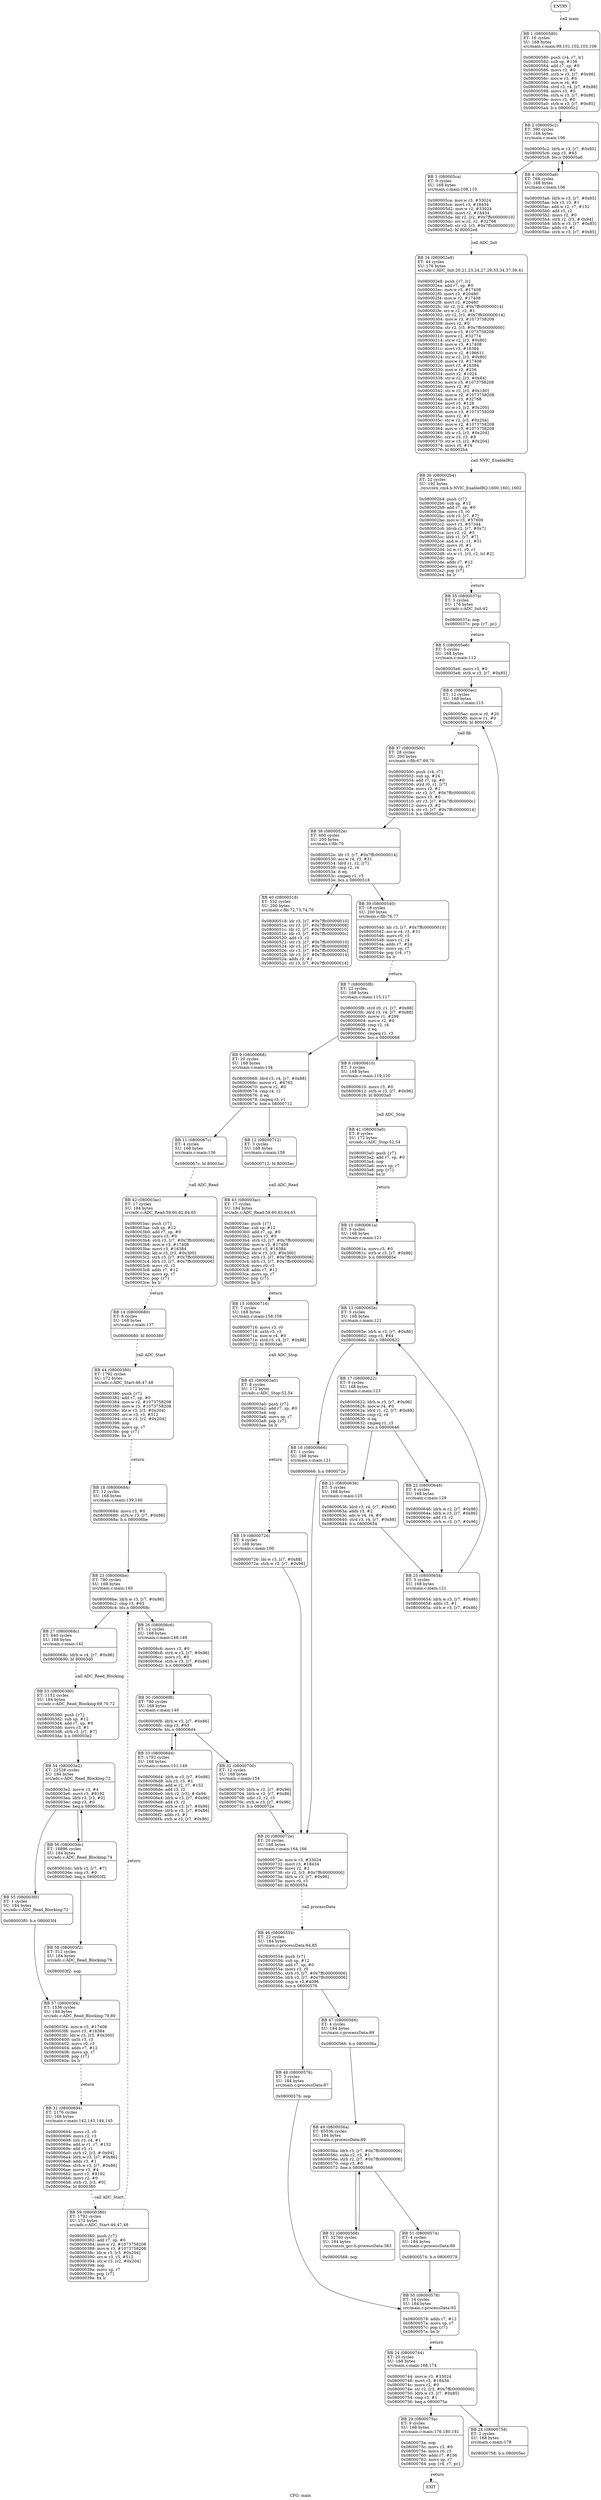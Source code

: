 digraph main {
	graph [bb="0,0,2232,9465",
		bgcolor="#ffffff",
		label="CFG: main\l",
		lheight=0.21,
		lp="1116,11.5",
		lwidth=1.07
	];
	node [label="\N"];
	Node0	 [bgcolor="#ffffff",
		height=0.51389,
		label="{ ENTRY}",
		pos="2091,9446",
		shape=Mrecord,
		width=0.94444];
	Node1	 [bgcolor="#ffffff",
		height=4,
		label="{ BB 1 (08000580)\lET: 16 cycles \lSU: 168 bytes\lsrc/main.c:main:99,101,102,103,106\l|\l0x08000580:  push \{r4, r7, lr\}\l0x08000582:  \
sub sp, #156\l0x08000584:  add r7, sp, #0\l0x08000586:  movs r3, #0\l0x08000588:  strh.w r3, [r7, #0x96]\l0x0800058c:  mov.w r3, #\
0\l0x08000590:  mov.w r4, #0\l0x08000594:  strd r3, r4, [r7, #0x88]\l0x08000598:  movs r3, #0\l0x0800059a:  strh.w r3, [r7, #0x86]\l0x0800059e:  \
movs r3, #0\l0x080005a0:  strb.w r3, [r7, #0x85]\l0x080005a4:  b.n 080005c2\l}",
		pos="2091,9215",
		shape=Mrecord,
		width=3.8958];
	Node0 -> Node1	 [label="call main\l\l",
		lp="2124,9393",
		pos="e,2091,9358.6 2091,9427.8 2091,9413.8 2091,9392.6 2091,9368.9",
		style=dashed];
	Node2	 [bgcolor="#ffffff",
		height=1.9167,
		label="{ BB 2 (080005c2)\lET: 390 cycles \lSU: 168 bytes\lsrc/main.c:main:106\l|\l0x080005c2:  ldrb.w r3, [r7, #0x85]\l0x080005c6:  cmp \
r3, #63\l0x080005c8:  bls.n 080005a6\l}",
		pos="2091,8964",
		shape=Mrecord,
		width=3.7778];
	Node1 -> Node2	 [pos="e,2091,9032.7 2091,9071.3 2091,9061.6 2091,9052 2091,9042.9"];
	Node3	 [bgcolor="#ffffff",
		height=2.9583,
		label="{ BB 3 (080005ca)\lET: 9 cycles \lSU: 168 bytes\lsrc/main.c:main:108,110\l|\l0x080005ca:  mov.w r3, #33024\l0x080005ce:  movt r3, #\
18434\l0x080005d2:  mov.w r2, #33024\l0x080005d6:  movt r2, #18434\l0x080005da:  ldr r2, [r2, #0x7ffc00000010]\l0x080005dc:  orr.w \
r2, r2, #32768\l0x080005e0:  str r2, [r3, #0x7ffc00000010]\l0x080005e2:  bl 80002e8\l}",
		pos="1773,8743",
		shape=Mrecord,
		width=4.5556];
	Node2 -> Node3	 [pos="e,1925.6,8849.1 1992.6,8895.2 1973.9,8882.3 1953.9,8868.6 1933.9,8854.8"];
	Node4	 [bgcolor="#ffffff",
		height=3.1667,
		label="{ BB 4 (080005a6)\lET: 768 cycles \lSU: 168 bytes\lsrc/main.c:main:106\l|\l0x080005a6:  ldrb.w r3, [r7, #0x85]\l0x080005aa:  lsls \
r3, r3, #1\l0x080005ac:  add.w r2, r7, #152\l0x080005b0:  add r3, r2\l0x080005b2:  movs r2, #0\l0x080005b4:  strh r2, [r3, #-0x94]\l0x080005b8:  \
ldrb.w r3, [r7, #0x85]\l0x080005bc:  adds r3, #1\l0x080005be:  strb.w r3, [r7, #0x85]\l}",
		pos="2091,8743",
		shape=Mrecord,
		width=3.7778];
	Node2 -> Node4	 [pos="e,2084.3,8856.6 2084.7,8895.2 2084.5,8886.1 2084.4,8876.5 2084.3,8866.7"];
	Node34	 [bgcolor="#ffffff",
		height=9.8333,
		label="{ BB 34 (080002e8)\lET: 44 cycles \lSU: 176 bytes\lsrc/adc.c:ADC_Init:20,21,23,24,27,29,33,34,37,39,41\l|\l0x080002e8:  push \{r7, \
lr\}\l0x080002ea:  add r7, sp, #0\l0x080002ec:  mov.w r3, #17408\l0x080002f0:  movt r3, #20480\l0x080002f4:  mov.w r2, #17408\l0x080002f8:  \
movt r2, #20480\l0x080002fc:  ldr r2, [r2, #0x7ffc00000014]\l0x080002fe:  orr.w r2, r2, #1\l0x08000302:  str r2, [r3, #0x7ffc00000014]\l0x08000304:  \
mov.w r3, #1073758208\l0x08000308:  movs r2, #0\l0x0800030a:  str r2, [r3, #0x7ffc00000000]\l0x0800030c:  mov.w r3, #1073758208\l0x08000310:  \
movw r2, #32774\l0x08000314:  str.w r2, [r3, #0x80]\l0x08000318:  mov.w r3, #17408\l0x0800031c:  movt r3, #16384\l0x08000320:  mov.w \
r2, #196611\l0x08000324:  str.w r2, [r3, #0x80]\l0x08000328:  mov.w r3, #17408\l0x0800032c:  movt r3, #16384\l0x08000330:  mov.w \
r2, #256\l0x08000334:  movt r2, #1024\l0x08000338:  str.w r2, [r3, #0x84]\l0x0800033c:  mov.w r3, #1073758208\l0x08000340:  movs \
r2, #2\l0x08000342:  str.w r2, [r3, #0x180]\l0x08000346:  mov.w r2, #1073758208\l0x0800034a:  mov.w r3, #32768\l0x0800034e:  movt \
r3, #128\l0x08000352:  str.w r3, [r2, #0x200]\l0x08000356:  mov.w r3, #1073758208\l0x0800035a:  movs r2, #1\l0x0800035c:  str.w \
r2, [r3, #0x204]\l0x08000360:  mov.w r2, #1073758208\l0x08000364:  mov.w r3, #1073758208\l0x08000368:  ldr.w r3, [r3, #0x204]\l0x0800036c:  \
orr.w r3, r3, #8\l0x08000370:  str.w r3, [r2, #0x204]\l0x08000374:  movs r0, #14\l0x08000376:  bl 80002b4\l}",
		pos="1773,8207",
		shape=Mrecord,
		width=5.5556];
	Node3 -> Node34	 [label="call ADC_Init\l\l",
		lp="1821.5,8595",
		pos="e,1773,8560.5 1773,8636.8 1773,8616.5 1773,8594.1 1773,8570.6",
		style=dashed];
	Node4 -> Node2	 [pos="e,2097.3,8895.2 2097.7,8856.6 2097.7,8866.1 2097.6,8875.7 2097.5,8884.9"];
	Node5	 [bgcolor="#ffffff",
		height=1.7083,
		label="{ BB 5 (080005e6)\lET: 5 cycles \lSU: 168 bytes\lsrc/main.c:main:112\l|\l0x080005e6:  movs r3, #0\l0x080005e8:  strb.w r3, [r7, #\
0x85]\l}",
		pos="1773,7117",
		shape=Mrecord,
		width=3.7778];
	Node6	 [bgcolor="#ffffff",
		height=1.9167,
		label="{ BB 6 (080005ec)\lET: 12 cycles \lSU: 168 bytes\lsrc/main.c:main:115\l|\l0x080005ec:  mov.w r0, #20\l0x080005f0:  mov.w r1, #0\l0x080005f4:  \
bl 8000500\l}",
		pos="1773,6948",
		shape=Mrecord,
		width=3.0278];
	Node5 -> Node6	 [pos="e,1773,7016.6 1773,7055.7 1773,7046.3 1773,7036.4 1773,7026.7"];
	Node37	 [bgcolor="#ffffff",
		height=3.5833,
		label="{ BB 37 (08000500)\lET: 28 cycles \lSU: 200 bytes \lsrc/main.c:fib:67,69,70\l|\l0x08000500:  push \{r4, r7\}\l0x08000502:  sub sp, #\
24\l0x08000504:  add r7, sp, #0\l0x08000506:  strd r0, r1, [r7]\l0x0800050a:  movs r3, #1\l0x0800050c:  str r3, [r7, #0x7ffc00000010]\l0x0800050e:  \
movs r3, #0\l0x08000510:  str r3, [r7, #0x7ffc0000000c]\l0x08000512:  movs r3, #2\l0x08000514:  str r3, [r7, #0x7ffc00000014]\l0x08000516:  \
b.n 0800052e\l}",
		pos="1191,6682",
		shape=Mrecord,
		width=4.5625];
	Node6 -> Node37	 [label="call fib\l\l",
		lp="1593.5,6845",
		pos="e,1355.8,6757.7 1663.9,6897.5 1579.9,6859.4 1462.1,6806 1365.1,6762",
		style=dashed];
	Node7	 [bgcolor="#ffffff",
		height=2.9583,
		label="{ BB 7 (080005f8)\lET: 22 cycles \lSU: 168 bytes\lsrc/main.c:main:115,117\l|\l0x080005f8:  strd r0, r1, [r7, #0x88]\l0x080005fc:  \
ldrd r3, r4, [r7, #0x88]\l0x08000600:  movw r1, #299\l0x08000604:  mov.w r2, #0\l0x08000608:  cmp r2, r4\l0x0800060a:  it eq\l0x0800060c:  \
cmpeq r1, r3\l0x0800060e:  bcc.n 08000668\l}",
		pos="1348,5862",
		shape=Mrecord,
		width=3.8403];
	Node8	 [bgcolor="#ffffff",
		height=1.9167,
		label="{ BB 8 (08000610)\lET: 3 cycles\lSU: 168 bytes\lsrc/main.c:main:119,120\l|\l0x08000610:  movs r3, #0\l0x08000612:  strh.w r3, [r7, #\
0x96]\l0x08000616:  bl 80003a0\l}",
		pos="1348,5618",
		shape=Mrecord,
		width=3.7778];
	Node7 -> Node8	 [pos="e,1348,5686.7 1348,5755.9 1348,5736.1 1348,5715.7 1348,5696.9"];
	Node9	 [bgcolor="#ffffff",
		height=2.75,
		label="{ BB 9 (08000668)\lET: 20 cycles \lSU: 168 bytes\lsrc/main.c:main:134\l|\l0x08000668:  ldrd r3, r4, [r7, #0x88]\l0x0800066c:  movw \
r1, #6765\l0x08000670:  mov.w r2, #0\l0x08000674:  cmp r4, r2\l0x08000676:  it eq\l0x08000678:  cmpeq r3, r1\l0x0800067a:  bne.n \
08000712\l}",
		pos="957,5618",
		shape=Mrecord,
		width=3.8958];
	Node7 -> Node9	 [pos="e,1097.7,5706.1 1209.3,5775.2 1175.9,5754.5 1140.1,5732.3 1106.2,5711.4"];
	Node41	 [bgcolor="#ffffff",
		height=2.5417,
		label="{ BB 41 (080003a0)\lET: 8 cycles\lSU: 172 bytes\lsrc/adc.c:ADC_Stop:52,54\l|\l0x080003a0:  push \{r7\}\l0x080003a2:  add r7, sp, #\
0\l0x080003a4:  nop\l0x080003a6:  movs sp, r7\l0x080003a8:  pop \{r7\}\l0x080003aa:  bx lr\l}",
		pos="1348,5359",
		shape=Mrecord,
		width=3];
	Node8 -> Node41	 [label="call ADC_Stop\l\l",
		lp="1399.5,5485",
		pos="e,1348,5450.3 1348,5549.5 1348,5522.2 1348,5490.2 1348,5460.3",
		style=dashed];
	Node11	 [bgcolor="#ffffff",
		height=1.5,
		label="{ BB 11 (0800067c)\lET: 4 cycles \lSU: 168 bytes\lsrc/main.c:main:136\l|\l0x0800067c:  bl 80003ac\l}",
		pos="776,5359",
		shape=Mrecord,
		width=2.6806];
	Node9 -> Node11	 [pos="e,813.21,5412.8 888.31,5519.5 865.1,5486.5 839.86,5450.7 819.19,5421.3"];
	Node12	 [bgcolor="#ffffff",
		height=1.5,
		label="{ BB 12 (08000712)\lET: 3 cycles\lSU: 168 bytes\lsrc/main.c:main:158\l|\l0x08000712:  bl 80003ac\l}",
		pos="957,5195",
		shape=Mrecord,
		width=2.6806];
	Node9 -> Node12	 [pos="e,957,5248.5 957,5519.4 957,5439.1 957,5327.7 957,5258.8"];
	Node10	 [bgcolor="#ffffff",
		height=1.9167,
		label="{ BB 10 (0800061a)\lET: 5 cycles\lSU: 168 bytes\lsrc/main.c:main:121\l|\l0x0800061a:  movs r3, #0\l0x0800061c:  strh.w r3, [r7, #\
0x86]\l0x08000620:  b.n 0800065e\l}",
		pos="1348,4964",
		shape=Mrecord,
		width=3.7778];
	Node13	 [bgcolor="#ffffff",
		height=1.9167,
		label="{ BB 13 (0800065e)\lET: 5 cycles\lSU: 168 bytes\lsrc/main.c:main:121\l|\l0x0800065e:  ldrh.w r3, [r7, #0x86]\l0x08000662:  cmp r3, #\
64\l0x08000664:  bls.n 08000622\l}",
		pos="1348,4382",
		shape=Mrecord,
		width=3.7778];
	Node10 -> Node13	 [pos="e,1348,4450.7 1348,4895.3 1348,4787 1348,4575.2 1348,4460.8"];
	Node42	 [bgcolor="#ffffff",
		height=4.4167,
		label="{ BB 42 (080003ac)\lET: 17 cycles\lSU: 184 bytes\lsrc/adc.c:ADC_Read:59,60,62,64,65\l|\l0x080003ac:  push \{r7\}\l0x080003ae:  sub \
sp, #12\l0x080003b0:  add r7, sp, #0\l0x080003b2:  movs r3, #0\l0x080003b4:  strh r3, [r7, #0x7ffc00000006]\l0x080003b6:  mov.w \
r3, #17408\l0x080003ba:  movt r3, #16384\l0x080003be:  ldr.w r3, [r3, #0x300]\l0x080003c2:  strh r3, [r7, #0x7ffc00000006]\l0x080003c4:  \
ldrh r3, [r7, #0x7ffc00000006]\l0x080003c6:  movs r0, r3\l0x080003c8:  adds r7, #12\l0x080003ca:  movs sp, r7\l0x080003cc:  pop \{\
r7\}\l0x080003ce:  bx lr\l}",
		pos="724,4964",
		shape=Mrecord,
		width=4.6806];
	Node11 -> Node42	 [label="call ADC_Read\l\l",
		lp="797.5,5195",
		pos="e,729.05,5122.7 758.05,5305.3 752.69,5287.6 747.35,5267.6 744,5249 737.29,5211.7 732.81,5171.3 729.82,5133",
		style=dashed];
	Node43	 [bgcolor="#ffffff",
		height=4.4167,
		label="{ BB 43 (080003ac)\lET: 17 cycles\lSU: 184 bytes\lsrc/adc.c:ADC_Read:59,60,62,64,65\l|\l0x080003ac:  push \{r7\}\l0x080003ae:  sub \
sp, #12\l0x080003b0:  add r7, sp, #0\l0x080003b2:  movs r3, #0\l0x080003b4:  strh r3, [r7, #0x7ffc00000006]\l0x080003b6:  mov.w \
r3, #17408\l0x080003ba:  movt r3, #16384\l0x080003be:  ldr.w r3, [r3, #0x300]\l0x080003c2:  strh r3, [r7, #0x7ffc00000006]\l0x080003c4:  \
ldrh r3, [r7, #0x7ffc00000006]\l0x080003c6:  movs r0, r3\l0x080003c8:  adds r7, #12\l0x080003ca:  movs sp, r7\l0x080003cc:  pop \{\
r7\}\l0x080003ce:  bx lr\l}",
		pos="957,4628",
		shape=Mrecord,
		width=4.6806];
	Node12 -> Node43	 [label="call ADC_Read\l\l",
		lp="1010.5,4964",
		pos="e,957,4786.6 957,5141.4 957,5063.5 957,4914.2 957,4796.8",
		style=dashed];
	Node16	 [bgcolor="#ffffff",
		height=1.5,
		label="{ BB 16 (08000666)\lET: 1 cycles\lSU: 168 bytes\lsrc/main.c:main:121\l|\l0x08000666:  b.n 0800072e\l}",
		pos="1177,3741",
		shape=Mrecord,
		width=2.9514];
	Node13 -> Node16	 [pos="e,1173,3794.6 1299.9,4313.4 1265.1,4260.5 1220.5,4183.6 1199,4109 1169.2,4005.5 1169.1,3878.9 1172.5,3804.7"];
	Node17	 [bgcolor="#ffffff",
		height=2.75,
		label="{ BB 17 (08000622)\lET: 9 cycles\lSU: 168 bytes\lsrc/main.c:main:123\l|\l0x08000622:  ldrh.w r3, [r7, #0x96]\l0x08000626:  mov.w \
r4, #0\l0x0800062a:  ldrd r1, r2, [r7, #0x88]\l0x0800062e:  cmp r2, r4\l0x08000630:  it eq\l0x08000632:  cmpeq r1, r3\l0x08000634:  \
bcs.n 08000646\l}",
		pos="1348,3980",
		shape=Mrecord,
		width=3.8889];
	Node13 -> Node17	 [pos="e,1348,4078.9 1348,4313.1 1348,4251.9 1348,4160.6 1348,4089.2"];
	Node14	 [bgcolor="#ffffff",
		height=1.5,
		label="{ BB 14 (08000680)\lET: 8 cycles \lSU: 168 bytes\lsrc/main.c:main:137\l|\l0x08000680:  bl 8000380\l}",
		pos="713,4382",
		shape=Mrecord,
		width=2.7083];
	Node44	 [bgcolor="#ffffff",
		height=3.5833,
		label="{ BB 44 (08000380)\lET: 1792 cycles \lSU: 172 bytes\lsrc/adc.c:ADC_Start:46,47,48\l|\l0x08000380:  push \{r7\}\l0x08000382:  add \
r7, sp, #0\l0x08000384:  mov.w r2, #1073758208\l0x08000388:  mov.w r3, #1073758208\l0x0800038c:  ldr.w r3, [r3, #0x204]\l0x08000390:  \
orr.w r3, r3, #512\l0x08000394:  str.w r3, [r2, #0x204]\l0x08000398:  nop\l0x0800039a:  movs sp, r7\l0x0800039c:  pop \{r7\}\l0x0800039e:  \
bx lr\l}",
		pos="516,3980",
		shape=Mrecord,
		width=4.0347];
	Node14 -> Node44	 [label="call ADC_Start\l\l",
		lp="724.5,4211",
		pos="e,578.94,4108.8 687.04,4328.3 660.79,4275 619.12,4190.4 583.47,4118",
		style=dashed];
	Node15	 [bgcolor="#ffffff",
		height=2.3333,
		label="{ BB 15 (08000716)\lET: 7 cycles\lSU: 168 bytes\lsrc/main.c:main:158,159\l|\l0x08000716:  movs r3, r0\l0x08000718:  uxth r3, r3\l0x0800071a:  \
mov.w r4, #0\l0x0800071e:  strd r3, r4, [r7, #0x88]\l0x08000722:  bl 80003a0\l}",
		pos="957,4211",
		shape=Mrecord,
		width=3.8889];
	Node45	 [bgcolor="#ffffff",
		height=2.5417,
		label="{ BB 45 (080003a0)\lET: 8 cycles\lSU: 172 bytes\lsrc/adc.c:ADC_Stop:52,54\l|\l0x080003a0:  push \{r7\}\l0x080003a2:  add r7, sp, #\
0\l0x080003a4:  nop\l0x080003a6:  movs sp, r7\l0x080003a8:  pop \{r7\}\l0x080003aa:  bx lr\l}",
		pos="957,3741",
		shape=Mrecord,
		width=3];
	Node15 -> Node45	 [label="call ADC_Stop\l\l",
		lp="1008.5,3980",
		pos="e,957,3832.1 957,4127.4 957,4047.9 957,3927.4 957,3842.3",
		style=dashed];
	Node20	 [bgcolor="#ffffff",
		height=2.75,
		label="{ BB 20 (0800072e)\lET: 20 cycles \lSU: 168 bytes\lsrc/main.c:main:164,166\l|\l0x0800072e:  mov.w r3, #33024\l0x08000732:  movt \
r3, #18434\l0x08000736:  movs r2, #2\l0x08000738:  str r2, [r3, #0x7ffc00000000]\l0x0800073a:  ldrh.w r3, [r7, #0x96]\l0x0800073e:  \
movs r0, r3\l0x08000740:  bl 8000554\l}",
		pos="1071,2274",
		shape=Mrecord,
		width=4.5625];
	Node16 -> Node20	 [pos="e,1091.3,2372.6 1148.3,3687.3 1140,3669.9 1131.9,3650 1127,3631 1099.4,3524.4 1108,3494.1 1108,3384 1108,3384 1108,3384 1108,2539 \
1108,2487.3 1100.9,2430.4 1093,2382.7"];
	Node21	 [bgcolor="#ffffff",
		height=2.3333,
		label="{ BB 21 (08000636)\lET: 5 cycles\lSU: 168 bytes\lsrc/main.c:main:125\l|\l0x08000636:  ldrd r3, r4, [r7, #0x88]\l0x0800063a:  adds \
r3, #2\l0x0800063c:  adc.w r4, r4, #0\l0x08000640:  strd r3, r4, [r7, #0x88]\l0x08000644:  b.n 08000654\l}",
		pos="1277,3547",
		shape=Mrecord,
		width=3.8958];
	Node17 -> Node21	 [pos="e,1290.6,3630.7 1331.9,3881.5 1320.1,3809.4 1304,3711.9 1292.3,3640.9"];
	Node22	 [bgcolor="#ffffff",
		height=2.125,
		label="{ BB 22 (08000646)\lET: 6 cycles\lSU: 168 bytes\lsrc/main.c:main:129\l|\l0x08000646:  ldrh.w r2, [r7, #0x96]\l0x0800064a:  ldrh.w \
r3, [r7, #0x86]\l0x0800064e:  add r3, r2\l0x08000650:  strh.w r3, [r7, #0x96]\l}",
		pos="1572,3547",
		shape=Mrecord,
		width=3.7778];
	Node17 -> Node22	 [pos="e,1533,3623 1398.7,3881.5 1437.7,3806.3 1491.2,3703.6 1528.3,3632"];
	Node18	 [bgcolor="#ffffff",
		height=1.9167,
		label="{ BB 18 (08000684)\lET: 12 cycles \lSU: 168 bytes\lsrc/main.c:main:139,140\l|\l0x08000684:  movs r3, #0\l0x08000686:  strh.w r3, [\
r7, #0x86]\l0x0800068a:  b.n 080006be\l}",
		pos="468,3547",
		shape=Mrecord,
		width=3.7778];
	Node23	 [bgcolor="#ffffff",
		height=1.9167,
		label="{ BB 23 (080006be)\lET: 780 cycles \lSU: 168 bytes\lsrc/main.c:main:140\l|\l0x080006be:  ldrh.w r3, [r7, #0x86]\l0x080006c2:  cmp \
r3, #63\l0x080006c4:  bls.n 0800068c\l}",
		pos="456,3234",
		shape=Mrecord,
		width=3.7778];
	Node18 -> Node23	 [pos="e,458.61,3302.7 465.38,3478.1 463.5,3429.5 460.97,3363.8 459.01,3313"];
	Node19	 [bgcolor="#ffffff",
		height=1.7083,
		label="{ BB 19 (08000726)\lET: 4 cycles\lSU: 168 bytes\lsrc/main.c:main:160\l|\l0x08000726:  ldr.w r3, [r7, #0x88]\l0x0800072a:  strh.w \
r3, [r7, #0x96]\l}",
		pos="957,3383",
		shape=Mrecord,
		width=3.7778];
	Node19 -> Node20	 [pos="e,1070.5,2372.8 1004.3,3321.9 1035.2,3276.6 1070,3211.3 1070,3147 1070,3147 1070,3147 1070,2539 1070,2487.7 1070.2,2430.7 1070.4,\
2382.9"];
	Node46	 [bgcolor="#ffffff",
		height=2.9583,
		label="{ BB 46 (08000554)\lET: 22 cycles \lSU: 184 bytes\lsrc/main.c:processData:84,85\l|\l0x08000554:  push \{r7\}\l0x08000556:  sub sp, #\
12\l0x08000558:  add r7, sp, #0\l0x0800055a:  movs r3, r0\l0x0800055c:  strh r3, [r7, #0x7ffc00000006]\l0x0800055e:  ldrh r3, [r7, #\
0x7ffc00000006]\l0x08000560:  cmp.w r3,#4096\l0x08000564:  bcs.n 08000576\l}",
		pos="1078,1924",
		shape=Mrecord,
		width=4.6736];
	Node20 -> Node46	 [label="call processData\l\l",
		lp="1136,2103",
		pos="e,1075.9,2030 1073,2175.1 1073.8,2133.2 1074.8,2083.8 1075.7,2040.1",
		style=dashed];
	Node25	 [bgcolor="#ffffff",
		height=1.9167,
		label="{ BB 25 (08000654)\lET: 5 cycles\lSU: 168 bytes\lsrc/main.c:main:121\l|\l0x08000654:  ldrh.w r3, [r7, #0x86]\l0x08000658:  adds \
r3, #1\l0x0800065a:  strh.w r3, [r7, #0x86]\l}",
		pos="1572,3234",
		shape=Mrecord,
		width=3.7778];
	Node21 -> Node25	 [pos="e,1507.8,3302.7 1355.3,3463.5 1400.5,3415.8 1456.9,3356.3 1500.9,3310"];
	Node22 -> Node25	 [pos="e,1572,3302.7 1572,3470.7 1572,3422.9 1572,3361.1 1572,3312.8"];
	Node26	 [bgcolor="#ffffff",
		height=2.3333,
		label="{ BB 26 (080006c6)\lET: 12 cycles \lSU: 168 bytes\lsrc/main.c:main:148,149\l|\l0x080006c6:  movs r3, #0\l0x080006c8:  strh.w r3, [\
r7, #0x96]\l0x080006cc:  movs r3, #0\l0x080006ce:  strh.w r3, [r7, #0x86]\l0x080006d2:  b.n 080006f8\l}",
		pos="616,3043",
		shape=Mrecord,
		width=3.7778];
	Node23 -> Node26	 [pos="e,545.96,3126.7 513.31,3165.3 521.74,3155.3 530.54,3144.9 539.29,3134.6"];
	Node27	 [bgcolor="#ffffff",
		height=1.7083,
		label="{ BB 27 (0800068c)\lET: 640 cycles \lSU: 168 bytes\lsrc/main.c:main:142\l|\l0x0800068c:  ldrh.w r4, [r7, #0x86]\l0x08000690:  bl \
80003d0\l}",
		pos="273,3043",
		shape=Mrecord,
		width=3.7778];
	Node23 -> Node27	 [pos="e,331.11,3104 390.45,3165.3 373.49,3147.8 355.23,3128.9 338.28,3111.4"];
	Node24	 [bgcolor="#ffffff",
		height=2.75,
		label="{ BB 24 (08000744)\lET: 20 cycles \lSU: 168 bytes\lsrc/main.c:main:168,174\l|\l0x08000744:  mov.w r3, #33024\l0x08000748:  movt \
r3, #18434\l0x0800074c:  movs r2, #0\l0x0800074e:  str r2, [r3, #0x7ffc00000000]\l0x08000750:  ldrb.w r3, [r7, #0x85]\l0x08000754:  \
cmp r3, #1\l0x08000756:  beq.n 0800075a\l}",
		pos="1535,434",
		shape=Mrecord,
		width=4.5556];
	Node28	 [bgcolor="#ffffff",
		height=1.5,
		label="{ BB 28 (08000758)\lET: 2 cycles \lSU: 168 bytes\lsrc/main.c:main:178\l|\l0x08000758:  b.n 080005ec\l}",
		pos="1774,205",
		shape=Mrecord,
		width=2.9306];
	Node24 -> Node28	 [pos="e,1718.4,258.78 1637.7,335.41 1662.6,311.77 1688.5,287.19 1711,265.88"];
	Node29	 [bgcolor="#ffffff",
		height=2.5417,
		label="{ BB 29 (0800075a)\lET: 9 cycles \lSU: 168 bytes\lsrc/main.c:main:176,180,181\l|\l0x0800075a:  nop\l0x0800075c:  movs r3, #0\l0x0800075e:  \
movs r0, r3\l0x08000760:  adds r7, #156\l0x08000762:  movs sp, r7\l0x08000764:  pop \{r4, r7, pc\}\l}",
		pos="1535,205",
		shape=Mrecord,
		width=3.1806];
	Node24 -> Node29	 [pos="e,1535,296.33 1535,335.41 1535,325.78 1535,315.99 1535,306.34"];
	Node25 -> Node13	 [pos="e,1395.5,4313.4 1629.7,3302.8 1662.3,3345.7 1699.8,3404 1717,3463 1737.9,3534.7 1733,3558.1 1717,3631 1658.9,3896.3 1488.5,4174.5 \
1401.1,4305"];
	Node30	 [bgcolor="#ffffff",
		height=1.9167,
		label="{ BB 30 (080006f8)\lET: 780 cycles \lSU: 168 bytes\lsrc/main.c:main:149\l|\l0x080006f8:  ldrh.w r3, [r7, #0x86]\l0x080006fc:  cmp \
r3, #63\l0x080006fe:  bls.n 080006d4\l}",
		pos="616,2799",
		shape=Mrecord,
		width=3.7292];
	Node26 -> Node30	 [pos="e,616,2867.8 616,2959.4 616,2933 616,2904 616,2878"];
	Node53	 [bgcolor="#ffffff",
		height=2.5417,
		label="{ BB 53 (080003d0)\lET: 1152 cycles \lSU: 184 bytes\lsrc/adc.c:ADC_Read_Blocking:69,70,72\l|\l0x080003d0:  push \{r7\}\l0x080003d2:  \
sub sp, #12\l0x080003d4:  add r7, sp, #0\l0x080003d6:  movs r3, #1\l0x080003d8:  strb r3, [r7, #7]\l0x080003da:  b.n 080003e2\l}",
		pos="266,2799",
		shape=Mrecord,
		width=4.1736];
	Node27 -> Node53	 [label="call ADC_Read_Blocking\l\l",
		lp="349,2925",
		pos="e,259.3,2890.3 263.97,2981.8 262.32,2968.4 260.85,2954.2 260,2941 259.16,2927.9 258.94,2914.2 259.1,2900.6",
		style=dashed];
	Node28 -> Node6	 [pos="e,1773.4,6879.5 1774,258.75 1774,304.76 1774,373.29 1774,433 1774,6683 1774,6683 1774,6683 1774,6745.6 1773.7,6816.6 1773.4,6869.2"];
	Node60	 [bgcolor="#ffffff",
		height=0.51389,
		label="{ EXIT}",
		pos="1535,42",
		shape=Mrecord,
		width=0.75];
	Node29 -> Node60	 [label="return\l",
		lp="1558,87",
		pos="e,1535,60.148 1535,113.62 1535,97.921 1535,82.735 1535,70.493",
		style=dashed];
	Node32	 [bgcolor="#ffffff",
		height=2.3333,
		label="{ BB 32 (08000700)\lET: 12 cycles \lSU: 168 bytes\lsrc/main.c:main:154\l|\l0x08000700:  ldrh.w r2, [r7, #0x96]\l0x08000704:  ldrh.w \
r3, [r7, #0x86]\l0x08000708:  udiv r3, r2, r3\l0x0800070c:  strh.w r3, [r7, #0x96]\l0x08000710:  b.n 0800072e\l}",
		pos="906,2540",
		shape=Mrecord,
		width=3.7778];
	Node30 -> Node32	 [pos="e,812.72,2623.7 692.19,2730.5 726.66,2699.9 767.88,2663.4 804.89,2630.6"];
	Node33	 [bgcolor="#ffffff",
		height=3.5833,
		label="{ BB 33 (080006d4)\lET: 1792 cycles \lSU: 168 bytes\lsrc/main.c:main:151,149\l|\l0x080006d4:  ldrh.w r3, [r7, #0x86]\l0x080006d8:  \
lsls r3, r3, #1\l0x080006da:  add.w r2, r7, #152\l0x080006de:  add r3, r2\l0x080006e0:  ldrh r2, [r3], #-0x94\l0x080006e4:  ldrh.w \
r3, [r7, #0x96]\l0x080006e8:  add r3, r2\l0x080006ea:  strh.w r3, [r7, #0x96]\l0x080006ee:  ldrh.w r3, [r7, #0x86]\l0x080006f2:  \
adds r3, #1\l0x080006f4:  strh.w r3, [r7, #0x86]\l}",
		pos="616,2540",
		shape=Mrecord,
		width=3.7778];
	Node30 -> Node33	 [pos="e,609.25,2668.7 609.98,2730.5 609.57,2714.6 609.33,2697 609.27,2679.2"];
	Node31	 [bgcolor="#ffffff",
		height=4.2083,
		label="{ BB 31 (08000694)\lET: 2176 cycles \lSU: 168 bytes\lsrc/main.c:main:142,143,144,145\l|\l0x08000694:  movs r3, r0\l0x08000696:  \
movs r2, r3\l0x08000698:  lsls r3, r4, #1\l0x0800069a:  add.w r1, r7, #152\l0x0800069e:  add r3, r1\l0x080006a0:  strh r2, [r3, #\
-0x94]\l0x080006a4:  ldrh.w r3, [r7, #0x86]\l0x080006a8:  adds r3, #1\l0x080006aa:  strh.w r3, [r7, #0x86]\l0x080006ae:  movw r3, #\
4\l0x080006b2:  movt r3, #8192\l0x080006b6:  movs r2, #0\l0x080006b8:  strb r2, [r3, #0]\l0x080006ba:  bl 8000380\l}",
		pos="287,1255",
		shape=Mrecord,
		width=3.7778];
	Node59	 [bgcolor="#ffffff",
		height=3.5833,
		label="{ BB 59 (08000380)\lET: 1792 cycles \lSU: 172 bytes\lsrc/adc.c:ADC_Start:46,47,48\l|\l0x08000380:  push \{r7\}\l0x08000382:  add \
r7, sp, #0\l0x08000384:  mov.w r2, #1073758208\l0x08000388:  mov.w r3, #1073758208\l0x0800038c:  ldr.w r3, [r3, #0x204]\l0x08000390:  \
orr.w r3, r3, #512\l0x08000394:  str.w r3, [r2, #0x204]\l0x08000398:  nop\l0x0800039a:  movs sp, r7\l0x0800039c:  pop \{r7\}\l0x0800039e:  \
bx lr\l}",
		pos="391,906",
		shape=Mrecord,
		width=4.0347];
	Node31 -> Node59	 [label="call ADC_Start\l\l",
		lp="384.5,1069",
		pos="e,337.04,1034.7 316.82,1104 321.15,1086.7 325.89,1069.4 331,1053 331.88,1050.2 332.79,1047.3 333.73,1044.5",
		style=dashed];
	Node32 -> Node20	 [pos="e,1009.9,2372.8 957.75,2456.2 972.55,2432.5 988.88,2406.4 1004.4,2381.5"];
	Node33 -> Node30	 [pos="e,622.02,2730.5 622.75,2668.7 622.75,2686.4 622.59,2704.1 622.25,2720.5"];
	Node36	 [bgcolor="#ffffff",
		height=5.25,
		label="{ BB 36 (080002b4)\lET: 22 cycles \lSU: 192 bytes\l./sys/core_cm4.h:NVIC_EnableIRQ:1600,1601,1602\l|\l0x080002b4:  push \{r7\}\l0x080002b6:  \
sub sp, #12\l0x080002b8:  add r7, sp, #0\l0x080002ba:  movs r3, r0\l0x080002bc:  strb r3, [r7, #7]\l0x080002be:  mov.w r3, #57600\l0x080002c2:  \
movt r3, #57344\l0x080002c6:  ldrsb r2, [r7, #0x7]\l0x080002ca:  lsrs r2, r2, #5\l0x080002cc:  ldrb r1, [r7, #7]\l0x080002ce:  and.w \
r1, r1, #31\l0x080002d2:  movs r0, #1\l0x080002d4:  lsl.w r1, r0, r1\l0x080002d8:  str.w r1, [r3, r2, lsl #2]\l0x080002dc:  nop\l0x080002de:  \
adds r7, #12\l0x080002e0:  movs sp, r7\l0x080002e2:  pop \{r7\}\l0x080002e4:  bx lr\l}",
		pos="1773,7596",
		shape=Mrecord,
		width=5.375];
	Node34 -> Node36	 [label="call NVIC_EnableIRQ\l\l",
		lp="1851,7819",
		pos="e,1773,7784.7 1773,7853.1 1773,7833.2 1773,7813.7 1773,7794.8",
		style=dashed];
	Node35	 [bgcolor="#ffffff",
		height=1.7083,
		label="{ BB 35 (0800037a)\lET: 5 cycles \lSU: 176 bytes\lsrc/adc.c:ADC_Init:42\l|\l0x0800037a:  nop\l0x0800037c:  pop \{r7, pc\}\l}",
		pos="1773,7293",
		shape=Mrecord,
		width=2.8403];
	Node35 -> Node5	 [label="return\l",
		lp="1796,7205",
		pos="e,1773,7178.3 1773,7231.6 1773,7217.7 1773,7202.8 1773,7188.5",
		style=dashed];
	Node36 -> Node35	 [label="return\l",
		lp="1796,7381",
		pos="e,1773,7354 1773,7407.4 1773,7392.2 1773,7377.5 1773,7364.1",
		style=dashed];
	Node38	 [bgcolor="#ffffff",
		height=2.75,
		label="{ BB 38 (0800052e)\lET: 400 cycles \lSU: 200 bytes \lsrc/main.c:fib:70\l|\l0x0800052e:  ldr r3, [r7, #0x7ffc00000014]\l0x08000530:  \
asr.w r4, r3, #31\l0x08000534:  ldrd r1, r2, [r7]\l0x08000538:  cmp r2, r4\l0x0800053a:  it eq\l0x0800053c:  cmpeq r1, r3\l0x0800053e:  \
bcs.n 08000518\l}",
		pos="1046,6416",
		shape=Mrecord,
		width=4.5556];
	Node37 -> Node38	 [pos="e,1099.6,6514.5 1120.8,6553.3 1115.4,6543.3 1109.9,6533.3 1104.5,6523.5"];
	Node39	 [bgcolor="#ffffff",
		height=2.9583,
		label="{ BB 39 (08000540)\lET: 18 cycles \lSU: 200 bytes \lsrc/main.c:fib:76,77\l|\l0x08000540:  ldr r3, [r7, #0x7ffc00000010]\l0x08000542:  \
asr.w r4, r3, #31\l0x08000546:  movs r0, r3\l0x08000548:  movs r1, r4\l0x0800054a:  adds r7, #24\l0x0800054c:  movs sp, r7\l0x0800054e:  \
pop \{r4, r7\}\l0x08000550:  bx lr\l}",
		pos="1357,6150",
		shape=Mrecord,
		width=4.5625];
	Node38 -> Node39	 [pos="e,1233.1,6256.1 1160.9,6317.4 1181.9,6299.7 1203.9,6281 1225.3,6262.8"];
	Node40	 [bgcolor="#ffffff",
		height=3.5833,
		label="{ BB 40 (08000518)\lET: 532 cycles \lSU: 200 bytes \lsrc/main.c:fib:72,73,74,70\l|\l0x08000518:  ldr r3, [r7, #0x7ffc00000010]\l0x0800051a:  \
str r3, [r7, #0x7ffc00000008]\l0x0800051c:  ldr r2, [r7, #0x7ffc00000010]\l0x0800051e:  ldr r3, [r7, #0x7ffc0000000c]\l0x08000520:  \
add r3, r2\l0x08000522:  str r3, [r7, #0x7ffc00000010]\l0x08000524:  ldr r3, [r7, #0x7ffc00000008]\l0x08000526:  str r3, [r7, #0x7ffc0000000c]\l0x08000528:  \
ldr r3, [r7, #0x7ffc00000014]\l0x0800052a:  adds r3, #1\l0x0800052c:  str r3, [r7, #0x7ffc00000014]\l}",
		pos="1010,6150",
		shape=Mrecord,
		width=4.5625];
	Node38 -> Node40	 [pos="e,1020.7,6278.7 1026.2,6317.4 1024.8,6308.1 1023.4,6298.4 1022,6288.8"];
	Node39 -> Node7	 [label="return\l",
		lp="1376,5995",
		pos="e,1351.3,5968.1 1353.7,6043.7 1353,6022.4 1352.3,5999.9 1351.6,5978.3",
		style=dashed];
	Node40 -> Node38	 [pos="e,1039.2,6317.4 1034.2,6278.7 1035.5,6288.3 1036.8,6297.9 1038,6307.3"];
	Node41 -> Node10	 [label="return\l",
		lp="1371,5195",
		pos="e,1348,5032.7 1348,5267.8 1348,5199.9 1348,5107.6 1348,5042.8",
		style=dashed];
	Node42 -> Node14	 [label="return\l",
		lp="744,4628",
		pos="e,714,4435.8 721.01,4805.3 718.77,4687 715.81,4531.3 714.19,4445.9",
		style=dashed];
	Node43 -> Node15	 [label="return\l",
		lp="980,4382",
		pos="e,957,4294.6 957,4469.2 957,4413.7 957,4353.1 957,4304.7",
		style=dashed];
	Node44 -> Node18	 [label="return\l",
		lp="523,3741",
		pos="e,475.53,3615.6 501.79,3851.4 493.64,3778.2 483.66,3688.6 476.67,3625.8",
		style=dashed];
	Node45 -> Node19	 [label="return\l",
		lp="980,3547",
		pos="e,957,3444.3 957,3649.7 957,3589.1 957,3510.4 957,3454.4",
		style=dashed];
	Node47	 [bgcolor="#ffffff",
		height=1.5,
		label="{ BB 47 (08000566)\lET: 4 cycles \lSU: 184 bytes\lsrc/main.c:processData:89\l|\l0x08000566:  b.n 0800056a\l}",
		pos="1229,1665",
		shape=Mrecord,
		width=2.9514];
	Node46 -> Node47	 [pos="e,1198,1718.7 1139.9,1817.7 1157.9,1787.1 1176.9,1754.6 1192.8,1727.6"];
	Node48	 [bgcolor="#ffffff",
		height=1.5,
		label="{ BB 48 (08000576)\lET: 3 cycles\lSU: 184 bytes\lsrc/main.c:processData:87\l|\l0x08000576:  nop\l}",
		pos="1078,1479",
		shape=Mrecord,
		width=2.8889];
	Node46 -> Node48	 [pos="e,1078,1532.5 1078,1817.7 1078,1732.1 1078,1614.2 1078,1542.7"];
	Node49	 [bgcolor="#ffffff",
		height=2.3333,
		label="{ BB 49 (0800056a)\lET: 65536 cycles \lSU: 184 bytes\lsrc/main.c:processData:89\l|\l0x0800056a:  ldrh r3, [r7, #0x7ffc00000006]\l0x0800056c:  \
subs r2, r3, #1\l0x0800056e:  strh r2, [r7, #0x7ffc00000006]\l0x08000570:  cmp r3, #0\l0x08000572:  bne.n 08000568\l}",
		pos="1275,1255",
		shape=Mrecord,
		width=4.6736];
	Node47 -> Node49	 [pos="e,1265.7,1338.7 1234.9,1611.5 1242.4,1545.2 1255.4,1430.2 1264.5,1348.9"];
	Node50	 [bgcolor="#ffffff",
		height=2.125,
		label="{ BB 50 (08000578)\lET: 14 cycles \lSU: 184 bytes\lsrc/main.c:processData:93\l|\l0x08000578:  adds r7, #12\l0x0800057a:  movs sp, \
r7\l0x0800057c:  pop \{r7\}\l0x0800057e:  bx lr\l}",
		pos="1533,662",
		shape=Mrecord,
		width=2.8889];
	Node48 -> Node50	 [pos="e,1429,679.23 1063.6,1425.1 1032.3,1297 972.86,966.52 1133,777 1169.9,733.32 1314.3,700.05 1419,681.03"];
	Node51	 [bgcolor="#ffffff",
		height=1.5,
		label="{ BB 51 (08000574)\lET: 4 cycles \lSU: 184 bytes\lsrc/main.c:processData:89\l|\l0x08000574:  b.n 08000578\l}",
		pos="1533,906",
		shape=Mrecord,
		width=2.9583];
	Node49 -> Node51	 [pos="e,1493.8,959.66 1336.5,1171.3 1383,1108.8 1445.8,1024.2 1487.8,967.78"];
	Node52	 [bgcolor="#ffffff",
		height=1.5,
		label="{ BB 52 (08000568)\lET: 32760 cycles \lSU: 184 bytes\l./sys/cmsis_gcc.h:processData:383\l|\l0x08000568:  nop\l}",
		pos="1275,906",
		shape=Mrecord,
		width=3.6944];
	Node49 -> Node52	 [pos="e,1270,959.66 1269.2,1171.3 1267.8,1109.5 1268,1026.3 1269.7,969.87"];
	Node50 -> Node24	 [label="return\l",
		lp="1557,559",
		pos="e,1534.1,532.84 1533.7,585.75 1533.8,571.97 1533.9,557.36 1534,542.85",
		style=dashed];
	Node51 -> Node50	 [pos="e,1533,738.37 1533,852.49 1533,822.12 1533,783.18 1533,748.5"];
	Node52 -> Node49	 [pos="e,1280.8,1171.3 1280,959.66 1281.9,1013 1282.3,1096.6 1281.1,1161.1"];
	Node54	 [bgcolor="#ffffff",
		height=2.3333,
		label="{ BB 54 (080003e2)\lET: 22528 cycles \lSU: 184 bytes\lsrc/adc.c:ADC_Read_Blocking:72\l|\l0x080003e2:  movw r3, #4\l0x080003e6:  \
movt r3, #8192\l0x080003ea:  ldrb r3, [r3, #0]\l0x080003ec:  cmp r3, #0\l0x080003ee:  beq.n 080003dc\l}",
		pos="280,2540",
		shape=Mrecord,
		width=3.5556];
	Node53 -> Node54	 [pos="e,275.49,2623.7 270.92,2707.8 272.22,2683.8 273.63,2658 274.94,2633.9"];
	Node55	 [bgcolor="#ffffff",
		height=1.5,
		label="{ BB 55 (080003f0)\lET: 1 cycles\lSU: 184 bytes\lsrc/adc.c:ADC_Read_Blocking:72\l|\l0x080003f0:  b.n 080003f4\l}",
		pos="128,2103",
		shape=Mrecord,
		width=3.5556];
	Node54 -> Node55	 [pos="e,122.69,2156.6 197.6,2456.2 177.6,2431.3 158.64,2402.7 147,2373 120.82,2306.1 119.2,2222.7 122.1,2166.7"];
	Node56	 [bgcolor="#ffffff",
		height=1.9167,
		label="{ BB 56 (080003dc)\lET: 16896 cycles \lSU: 184 bytes\lsrc/adc.c:ADC_Read_Blocking:74\l|\l0x080003dc:  ldrb r3, [r7, #7]\l0x080003de:  \
cmp r3, #0\l0x080003e0:  beq.n 080003f2\l}",
		pos="284,2274",
		shape=Mrecord,
		width=3.5556];
	Node54 -> Node56	 [pos="e,276.98,2342.9 274.94,2456.2 274.83,2423.3 275.43,2385.7 276.59,2353.3"];
	Node57	 [bgcolor="#ffffff",
		height=3.1667,
		label="{ BB 57 (080003f4)\lET: 1536 cycles \lSU: 184 bytes\lsrc/adc.c:ADC_Read_Blocking:79,80\l|\l0x080003f4:  mov.w r3, #17408\l0x080003f8:  \
movt r3, #16384\l0x080003fc:  ldr.w r3, [r3, #0x300]\l0x08000400:  uxth r3, r3\l0x08000402:  movs r0, r3\l0x08000404:  adds r7, #\
12\l0x08000406:  movs sp, r7\l0x08000408:  pop \{r7\}\l0x0800040a:  bx lr\l}",
		pos="284,1665",
		shape=Mrecord,
		width=3.8611];
	Node55 -> Node57	 [pos="e,168.12,1778.8 121.48,2049.5 116.39,1990.4 114.77,1892.9 147,1817 151.29,1806.9 156.55,1797 162.49,1787.5"];
	Node56 -> Node54	 [pos="e,287.57,2456.2 288.96,2342.9 289.29,2374.2 288.89,2411.9 287.9,2445.8"];
	Node58	 [bgcolor="#ffffff",
		height=1.5,
		label="{ BB 58 (080003f2)\lET: 512 cycles \lSU: 184 bytes\lsrc/adc.c:ADC_Read_Blocking:76\l|\l0x080003f2:  nop\l}",
		pos="284,1924",
		shape=Mrecord,
		width=3.5556];
	Node56 -> Node58	 [pos="e,284,1977.6 284,2205.5 284,2142.5 284,2049.3 284,1987.9"];
	Node57 -> Node31	 [label="return\l",
		lp="309,1479",
		pos="e,285.9,1406 284.83,1551.4 285.13,1509.7 285.49,1461.4 285.82,1416.2",
		style=dashed];
	Node58 -> Node57	 [pos="e,284,1778.7 284,1870.4 284,1846.7 284,1817.6 284,1788.9"];
	Node59 -> Node23	 [label="return\l",
		lp="475,2274",
		pos="e,453.87,3165.2 434.05,1034.7 435.51,1040.9 436.84,1047 438,1053 454.96,1140.9 452,1164.5 452,1254 452,3044 452,3044 452,3044 452,\
3080.4 452.75,3120.8 453.6,3154.9",
		style=dashed];
}
